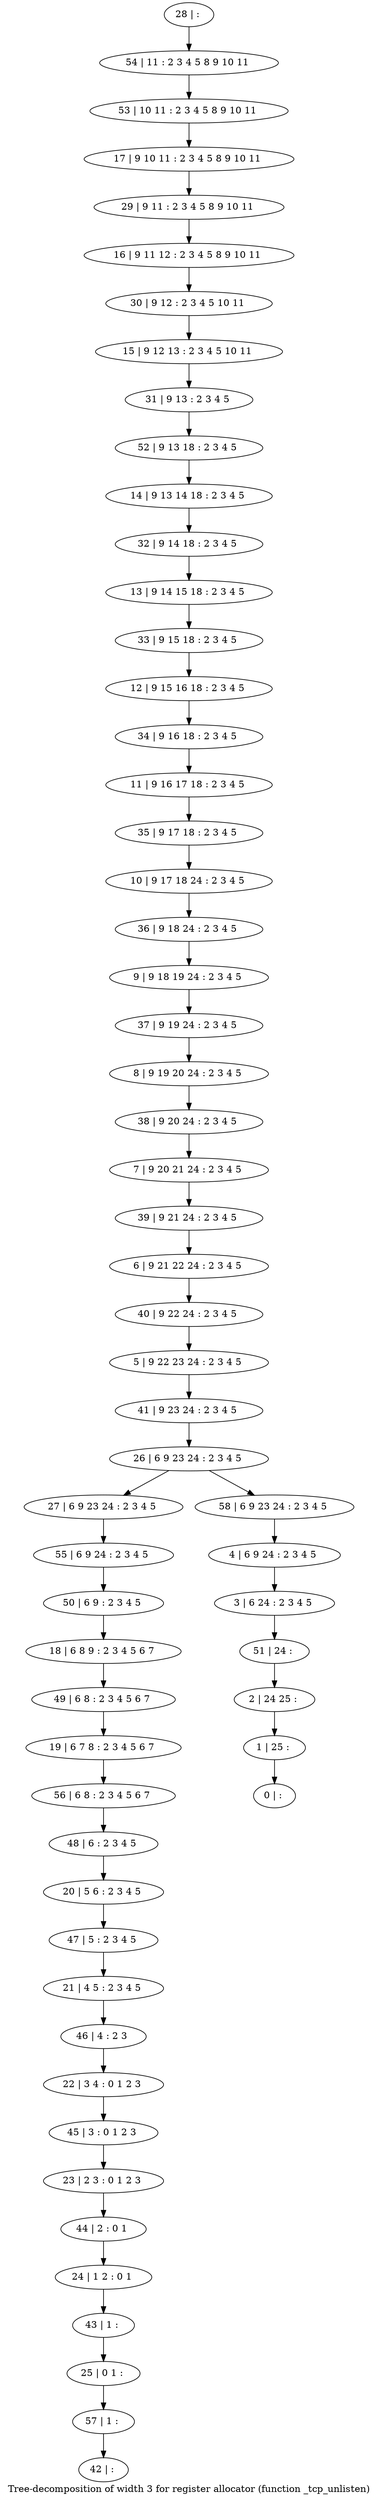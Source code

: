 digraph G {
graph [label="Tree-decomposition of width 3 for register allocator (function _tcp_unlisten)"]
0[label="0 | : "];
1[label="1 | 25 : "];
2[label="2 | 24 25 : "];
3[label="3 | 6 24 : 2 3 4 5 "];
4[label="4 | 6 9 24 : 2 3 4 5 "];
5[label="5 | 9 22 23 24 : 2 3 4 5 "];
6[label="6 | 9 21 22 24 : 2 3 4 5 "];
7[label="7 | 9 20 21 24 : 2 3 4 5 "];
8[label="8 | 9 19 20 24 : 2 3 4 5 "];
9[label="9 | 9 18 19 24 : 2 3 4 5 "];
10[label="10 | 9 17 18 24 : 2 3 4 5 "];
11[label="11 | 9 16 17 18 : 2 3 4 5 "];
12[label="12 | 9 15 16 18 : 2 3 4 5 "];
13[label="13 | 9 14 15 18 : 2 3 4 5 "];
14[label="14 | 9 13 14 18 : 2 3 4 5 "];
15[label="15 | 9 12 13 : 2 3 4 5 10 11 "];
16[label="16 | 9 11 12 : 2 3 4 5 8 9 10 11 "];
17[label="17 | 9 10 11 : 2 3 4 5 8 9 10 11 "];
18[label="18 | 6 8 9 : 2 3 4 5 6 7 "];
19[label="19 | 6 7 8 : 2 3 4 5 6 7 "];
20[label="20 | 5 6 : 2 3 4 5 "];
21[label="21 | 4 5 : 2 3 4 5 "];
22[label="22 | 3 4 : 0 1 2 3 "];
23[label="23 | 2 3 : 0 1 2 3 "];
24[label="24 | 1 2 : 0 1 "];
25[label="25 | 0 1 : "];
26[label="26 | 6 9 23 24 : 2 3 4 5 "];
27[label="27 | 6 9 23 24 : 2 3 4 5 "];
28[label="28 | : "];
29[label="29 | 9 11 : 2 3 4 5 8 9 10 11 "];
30[label="30 | 9 12 : 2 3 4 5 10 11 "];
31[label="31 | 9 13 : 2 3 4 5 "];
32[label="32 | 9 14 18 : 2 3 4 5 "];
33[label="33 | 9 15 18 : 2 3 4 5 "];
34[label="34 | 9 16 18 : 2 3 4 5 "];
35[label="35 | 9 17 18 : 2 3 4 5 "];
36[label="36 | 9 18 24 : 2 3 4 5 "];
37[label="37 | 9 19 24 : 2 3 4 5 "];
38[label="38 | 9 20 24 : 2 3 4 5 "];
39[label="39 | 9 21 24 : 2 3 4 5 "];
40[label="40 | 9 22 24 : 2 3 4 5 "];
41[label="41 | 9 23 24 : 2 3 4 5 "];
42[label="42 | : "];
43[label="43 | 1 : "];
44[label="44 | 2 : 0 1 "];
45[label="45 | 3 : 0 1 2 3 "];
46[label="46 | 4 : 2 3 "];
47[label="47 | 5 : 2 3 4 5 "];
48[label="48 | 6 : 2 3 4 5 "];
49[label="49 | 6 8 : 2 3 4 5 6 7 "];
50[label="50 | 6 9 : 2 3 4 5 "];
51[label="51 | 24 : "];
52[label="52 | 9 13 18 : 2 3 4 5 "];
53[label="53 | 10 11 : 2 3 4 5 8 9 10 11 "];
54[label="54 | 11 : 2 3 4 5 8 9 10 11 "];
55[label="55 | 6 9 24 : 2 3 4 5 "];
56[label="56 | 6 8 : 2 3 4 5 6 7 "];
57[label="57 | 1 : "];
58[label="58 | 6 9 23 24 : 2 3 4 5 "];
43->25 ;
24->43 ;
44->24 ;
23->44 ;
45->23 ;
22->45 ;
46->22 ;
21->46 ;
47->21 ;
20->47 ;
48->20 ;
49->19 ;
18->49 ;
50->18 ;
55->50 ;
27->55 ;
56->48 ;
19->56 ;
57->42 ;
25->57 ;
28->54 ;
54->53 ;
53->17 ;
17->29 ;
29->16 ;
16->30 ;
30->15 ;
15->31 ;
31->52 ;
52->14 ;
14->32 ;
32->13 ;
13->33 ;
33->12 ;
12->34 ;
34->11 ;
11->35 ;
35->10 ;
10->36 ;
36->9 ;
9->37 ;
37->8 ;
8->38 ;
38->7 ;
7->39 ;
39->6 ;
6->40 ;
40->5 ;
5->41 ;
41->26 ;
4->3 ;
3->51 ;
51->2 ;
2->1 ;
1->0 ;
58->4 ;
26->27 ;
26->58 ;
}
